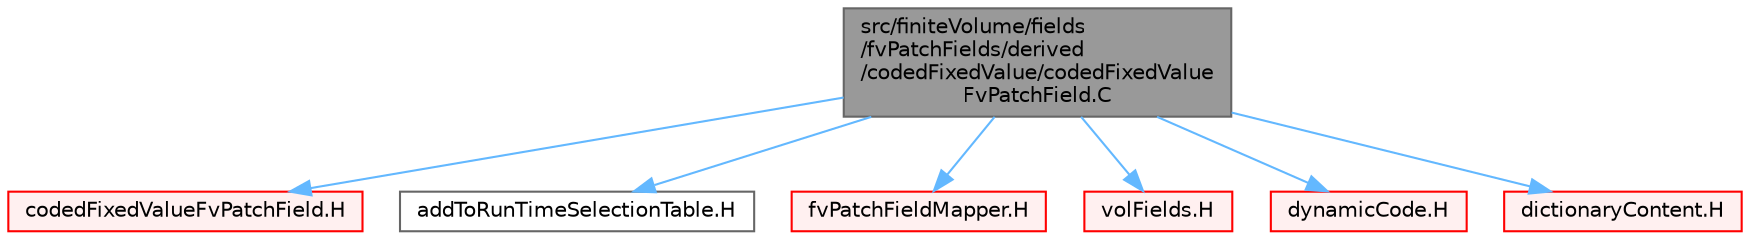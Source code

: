 digraph "src/finiteVolume/fields/fvPatchFields/derived/codedFixedValue/codedFixedValueFvPatchField.C"
{
 // LATEX_PDF_SIZE
  bgcolor="transparent";
  edge [fontname=Helvetica,fontsize=10,labelfontname=Helvetica,labelfontsize=10];
  node [fontname=Helvetica,fontsize=10,shape=box,height=0.2,width=0.4];
  Node1 [id="Node000001",label="src/finiteVolume/fields\l/fvPatchFields/derived\l/codedFixedValue/codedFixedValue\lFvPatchField.C",height=0.2,width=0.4,color="gray40", fillcolor="grey60", style="filled", fontcolor="black",tooltip=" "];
  Node1 -> Node2 [id="edge1_Node000001_Node000002",color="steelblue1",style="solid",tooltip=" "];
  Node2 [id="Node000002",label="codedFixedValueFvPatchField.H",height=0.2,width=0.4,color="red", fillcolor="#FFF0F0", style="filled",URL="$codedFixedValueFvPatchField_8H.html",tooltip=" "];
  Node1 -> Node285 [id="edge2_Node000001_Node000285",color="steelblue1",style="solid",tooltip=" "];
  Node285 [id="Node000285",label="addToRunTimeSelectionTable.H",height=0.2,width=0.4,color="grey40", fillcolor="white", style="filled",URL="$addToRunTimeSelectionTable_8H.html",tooltip="Macros for easy insertion into run-time selection tables."];
  Node1 -> Node286 [id="edge3_Node000001_Node000286",color="steelblue1",style="solid",tooltip=" "];
  Node286 [id="Node000286",label="fvPatchFieldMapper.H",height=0.2,width=0.4,color="red", fillcolor="#FFF0F0", style="filled",URL="$fvPatchFieldMapper_8H.html",tooltip=" "];
  Node1 -> Node287 [id="edge4_Node000001_Node000287",color="steelblue1",style="solid",tooltip=" "];
  Node287 [id="Node000287",label="volFields.H",height=0.2,width=0.4,color="red", fillcolor="#FFF0F0", style="filled",URL="$volFields_8H.html",tooltip=" "];
  Node1 -> Node390 [id="edge5_Node000001_Node000390",color="steelblue1",style="solid",tooltip=" "];
  Node390 [id="Node000390",label="dynamicCode.H",height=0.2,width=0.4,color="red", fillcolor="#FFF0F0", style="filled",URL="$dynamicCode_8H.html",tooltip=" "];
  Node1 -> Node391 [id="edge6_Node000001_Node000391",color="steelblue1",style="solid",tooltip=" "];
  Node391 [id="Node000391",label="dictionaryContent.H",height=0.2,width=0.4,color="red", fillcolor="#FFF0F0", style="filled",URL="$dictionaryContent_8H.html",tooltip=" "];
}
